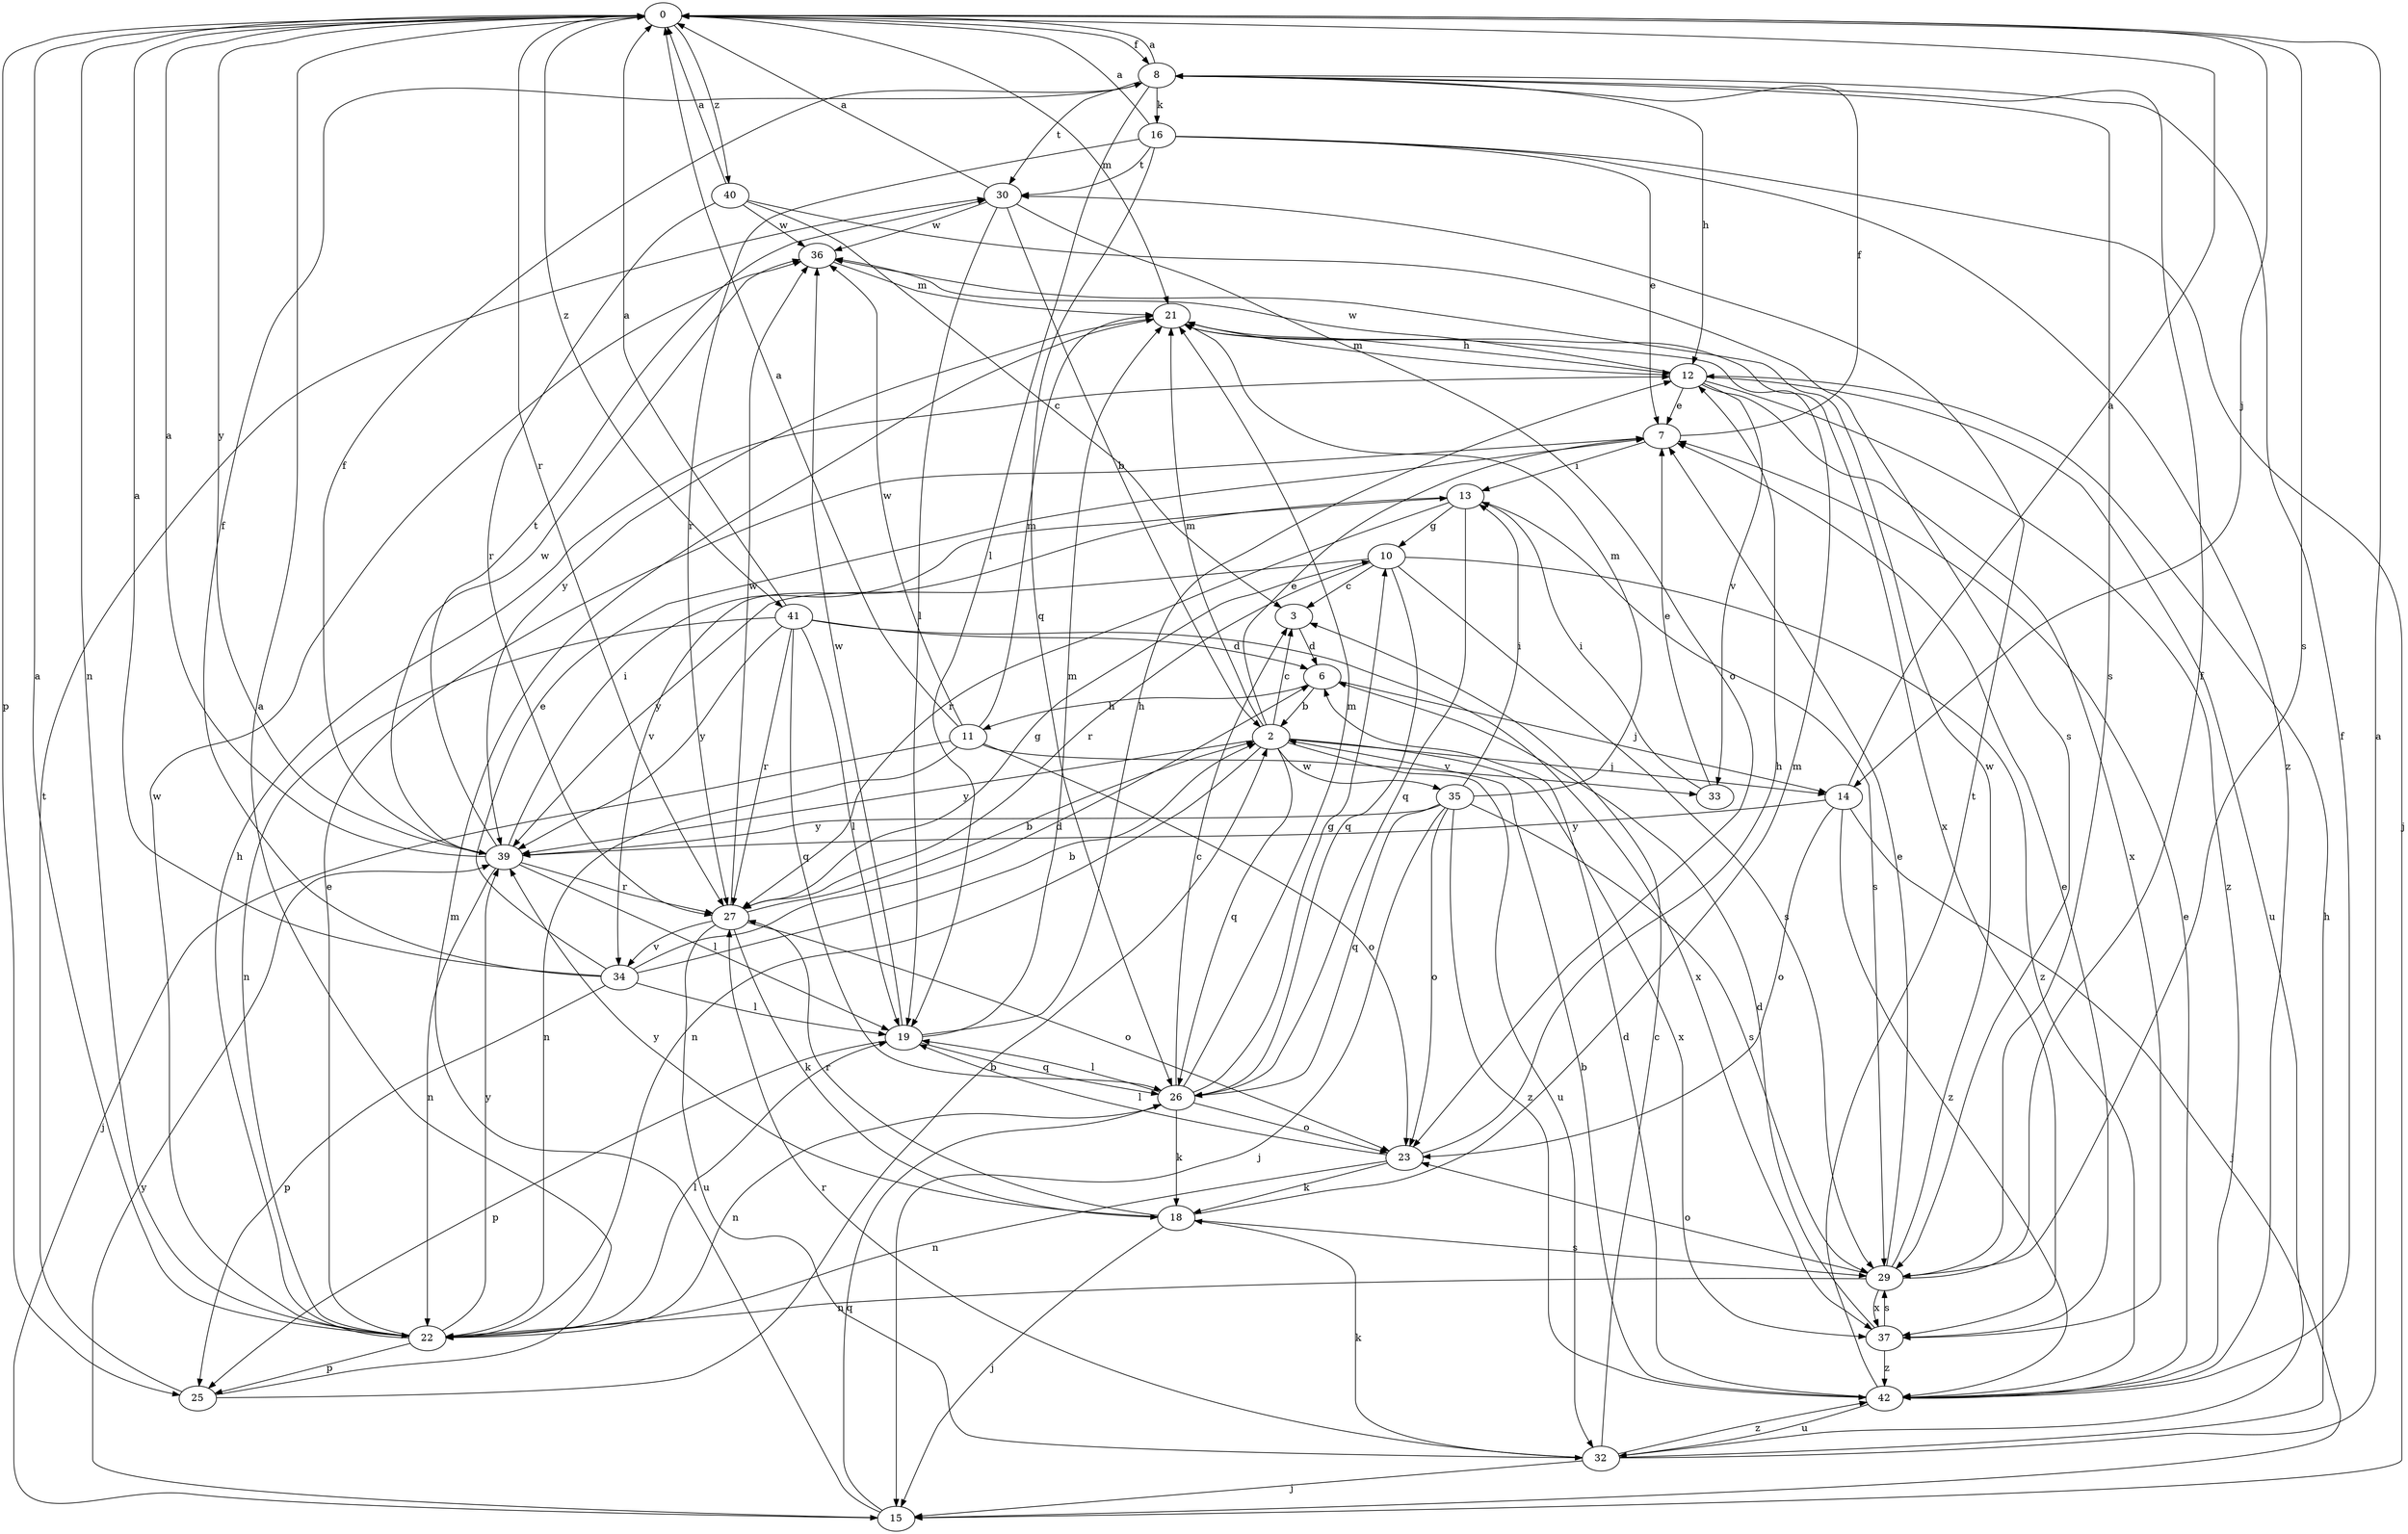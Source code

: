 strict digraph  {
0;
2;
3;
6;
7;
8;
10;
11;
12;
13;
14;
15;
16;
18;
19;
21;
22;
23;
25;
26;
27;
29;
30;
32;
33;
34;
35;
36;
37;
39;
40;
41;
42;
0 -> 8  [label=f];
0 -> 14  [label=j];
0 -> 21  [label=m];
0 -> 22  [label=n];
0 -> 25  [label=p];
0 -> 27  [label=r];
0 -> 29  [label=s];
0 -> 39  [label=y];
0 -> 40  [label=z];
0 -> 41  [label=z];
2 -> 3  [label=c];
2 -> 7  [label=e];
2 -> 14  [label=j];
2 -> 21  [label=m];
2 -> 22  [label=n];
2 -> 26  [label=q];
2 -> 32  [label=u];
2 -> 35  [label=w];
2 -> 37  [label=x];
2 -> 39  [label=y];
3 -> 6  [label=d];
6 -> 2  [label=b];
6 -> 11  [label=h];
6 -> 14  [label=j];
7 -> 8  [label=f];
7 -> 13  [label=i];
8 -> 0  [label=a];
8 -> 12  [label=h];
8 -> 16  [label=k];
8 -> 19  [label=l];
8 -> 29  [label=s];
8 -> 30  [label=t];
10 -> 3  [label=c];
10 -> 26  [label=q];
10 -> 27  [label=r];
10 -> 29  [label=s];
10 -> 39  [label=y];
10 -> 42  [label=z];
11 -> 0  [label=a];
11 -> 15  [label=j];
11 -> 21  [label=m];
11 -> 22  [label=n];
11 -> 23  [label=o];
11 -> 33  [label=v];
11 -> 36  [label=w];
12 -> 7  [label=e];
12 -> 21  [label=m];
12 -> 32  [label=u];
12 -> 33  [label=v];
12 -> 36  [label=w];
12 -> 37  [label=x];
12 -> 42  [label=z];
13 -> 10  [label=g];
13 -> 26  [label=q];
13 -> 27  [label=r];
13 -> 29  [label=s];
13 -> 34  [label=v];
14 -> 0  [label=a];
14 -> 15  [label=j];
14 -> 23  [label=o];
14 -> 39  [label=y];
14 -> 42  [label=z];
15 -> 21  [label=m];
15 -> 26  [label=q];
15 -> 39  [label=y];
16 -> 0  [label=a];
16 -> 7  [label=e];
16 -> 15  [label=j];
16 -> 26  [label=q];
16 -> 27  [label=r];
16 -> 30  [label=t];
16 -> 42  [label=z];
18 -> 15  [label=j];
18 -> 21  [label=m];
18 -> 27  [label=r];
18 -> 29  [label=s];
18 -> 39  [label=y];
19 -> 12  [label=h];
19 -> 21  [label=m];
19 -> 25  [label=p];
19 -> 26  [label=q];
19 -> 36  [label=w];
21 -> 12  [label=h];
21 -> 37  [label=x];
21 -> 39  [label=y];
22 -> 0  [label=a];
22 -> 7  [label=e];
22 -> 12  [label=h];
22 -> 19  [label=l];
22 -> 25  [label=p];
22 -> 36  [label=w];
22 -> 39  [label=y];
23 -> 12  [label=h];
23 -> 18  [label=k];
23 -> 19  [label=l];
23 -> 22  [label=n];
25 -> 0  [label=a];
25 -> 2  [label=b];
25 -> 30  [label=t];
26 -> 3  [label=c];
26 -> 10  [label=g];
26 -> 18  [label=k];
26 -> 19  [label=l];
26 -> 21  [label=m];
26 -> 22  [label=n];
26 -> 23  [label=o];
27 -> 2  [label=b];
27 -> 10  [label=g];
27 -> 18  [label=k];
27 -> 23  [label=o];
27 -> 32  [label=u];
27 -> 34  [label=v];
27 -> 36  [label=w];
29 -> 7  [label=e];
29 -> 8  [label=f];
29 -> 22  [label=n];
29 -> 23  [label=o];
29 -> 36  [label=w];
29 -> 37  [label=x];
30 -> 0  [label=a];
30 -> 2  [label=b];
30 -> 19  [label=l];
30 -> 23  [label=o];
30 -> 36  [label=w];
32 -> 0  [label=a];
32 -> 3  [label=c];
32 -> 12  [label=h];
32 -> 15  [label=j];
32 -> 18  [label=k];
32 -> 27  [label=r];
32 -> 42  [label=z];
33 -> 7  [label=e];
33 -> 13  [label=i];
34 -> 0  [label=a];
34 -> 2  [label=b];
34 -> 6  [label=d];
34 -> 7  [label=e];
34 -> 8  [label=f];
34 -> 19  [label=l];
34 -> 25  [label=p];
35 -> 13  [label=i];
35 -> 15  [label=j];
35 -> 21  [label=m];
35 -> 23  [label=o];
35 -> 26  [label=q];
35 -> 29  [label=s];
35 -> 39  [label=y];
35 -> 42  [label=z];
36 -> 21  [label=m];
37 -> 6  [label=d];
37 -> 7  [label=e];
37 -> 29  [label=s];
37 -> 42  [label=z];
39 -> 0  [label=a];
39 -> 8  [label=f];
39 -> 13  [label=i];
39 -> 19  [label=l];
39 -> 22  [label=n];
39 -> 27  [label=r];
39 -> 30  [label=t];
39 -> 36  [label=w];
40 -> 0  [label=a];
40 -> 3  [label=c];
40 -> 27  [label=r];
40 -> 29  [label=s];
40 -> 36  [label=w];
41 -> 0  [label=a];
41 -> 6  [label=d];
41 -> 19  [label=l];
41 -> 22  [label=n];
41 -> 26  [label=q];
41 -> 27  [label=r];
41 -> 37  [label=x];
41 -> 39  [label=y];
42 -> 2  [label=b];
42 -> 6  [label=d];
42 -> 7  [label=e];
42 -> 8  [label=f];
42 -> 30  [label=t];
42 -> 32  [label=u];
}
